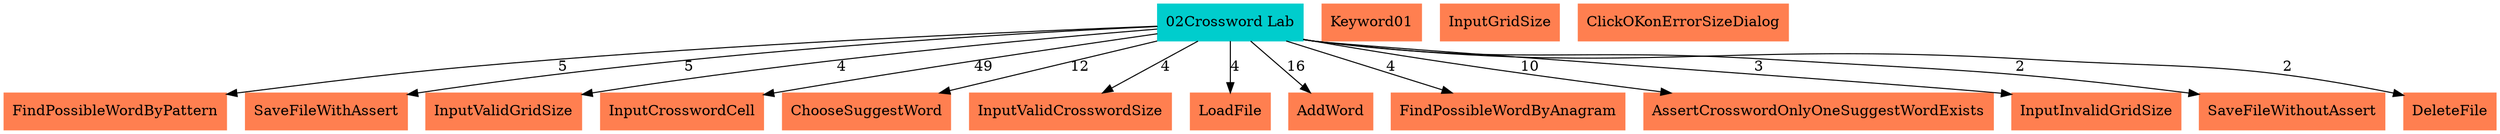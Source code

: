 // TS <-> UK
digraph {
	FindPossibleWordByPattern [color=coral shape=box style=filled]
	Keyword01 [color=coral shape=box style=filled]
	InputGridSize [color=coral shape=box style=filled]
	SaveFileWithAssert [color=coral shape=box style=filled]
	InputValidGridSize [color=coral shape=box style=filled]
	InputCrosswordCell [color=coral shape=box style=filled]
	ChooseSuggestWord [color=coral shape=box style=filled]
	InputValidCrosswordSize [color=coral shape=box style=filled]
	LoadFile [color=coral shape=box style=filled]
	AddWord [color=coral shape=box style=filled]
	FindPossibleWordByAnagram [color=coral shape=box style=filled]
	AssertCrosswordOnlyOneSuggestWordExists [color=coral shape=box style=filled]
	ClickOKonErrorSizeDialog [color=coral shape=box style=filled]
	InputInvalidGridSize [color=coral shape=box style=filled]
	SaveFileWithoutAssert [color=coral shape=box style=filled]
	DeleteFile [color=coral shape=box style=filled]
	"02Crossword Lab" [color=cyan3 shape=box style=filled]
		"02Crossword Lab" -> SaveFileWithAssert [label=5 len=10.0]
		"02Crossword Lab" -> InputCrosswordCell [label=49 len=10.0]
		"02Crossword Lab" -> DeleteFile [label=2 len=10.0]
		"02Crossword Lab" -> AddWord [label=16 len=10.0]
		"02Crossword Lab" -> AssertCrosswordOnlyOneSuggestWordExists [label=10 len=10.0]
		"02Crossword Lab" -> LoadFile [label=4 len=10.0]
		"02Crossword Lab" -> InputInvalidGridSize [label=3 len=10.0]
		"02Crossword Lab" -> InputValidCrosswordSize [label=4 len=10.0]
		"02Crossword Lab" -> FindPossibleWordByAnagram [label=4 len=10.0]
		"02Crossword Lab" -> SaveFileWithoutAssert [label=2 len=10.0]
		"02Crossword Lab" -> ChooseSuggestWord [label=12 len=10.0]
		"02Crossword Lab" -> InputValidGridSize [label=4 len=10.0]
		"02Crossword Lab" -> FindPossibleWordByPattern [label=5 len=10.0]
}
